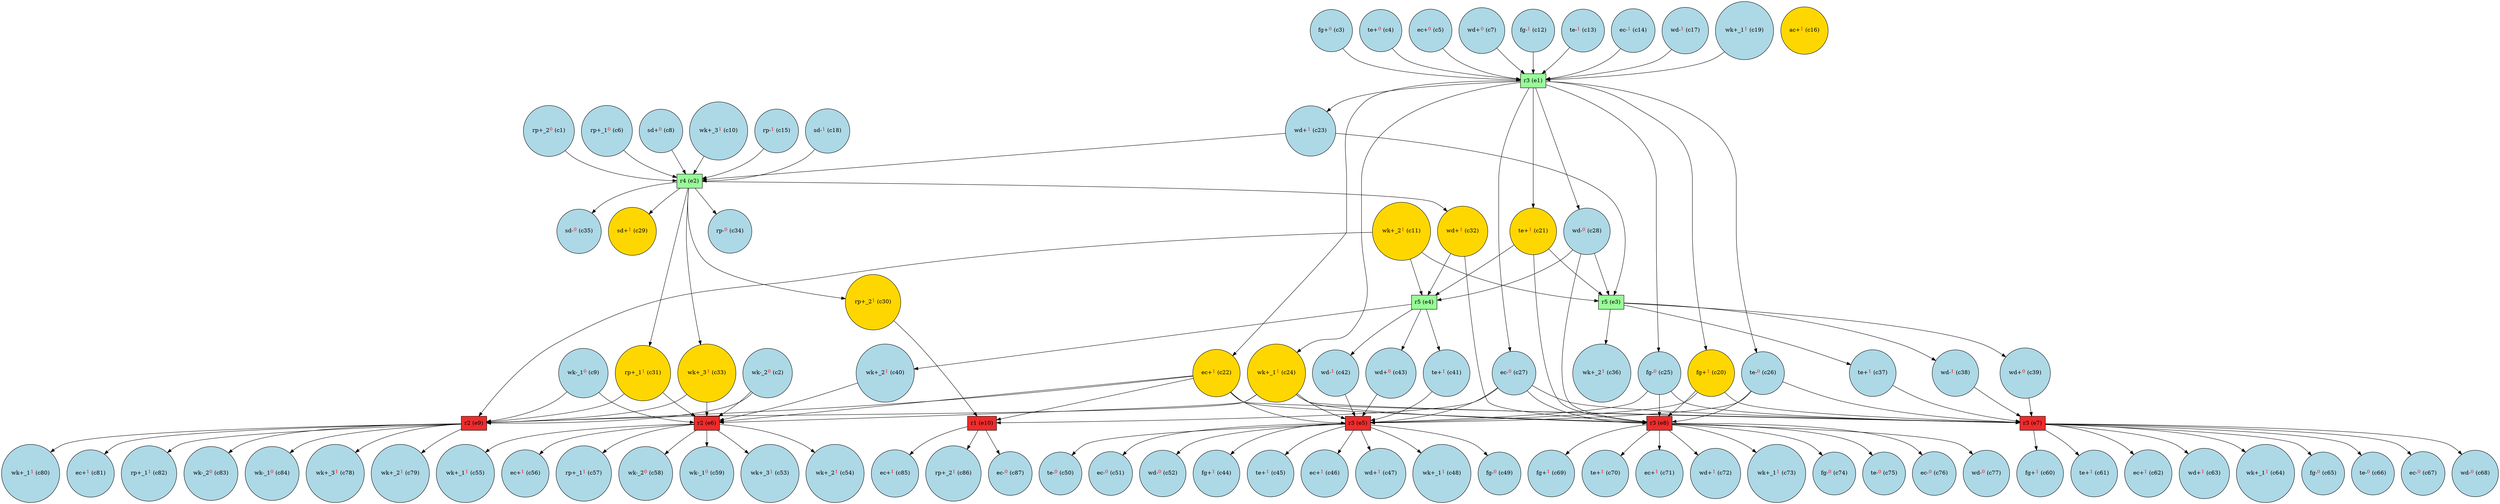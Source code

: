 digraph test {
  c1 -> e2;
  c2 -> e6;
  c2 -> e9;
  c3 -> e1;
  c4 -> e1;
  c5 -> e1;
  c6 -> e2;
  c7 -> e1;
  c8 -> e2;
  c9 -> e6;
  c9 -> e9;
  c10 -> e2;
  c11 -> e4;
  c11 -> e9;
  c11 -> e3;
  c12 -> e1;
  c13 -> e1;
  c14 -> e1;
  c15 -> e2;
  c17 -> e1;
  c18 -> e2;
  c19 -> e1;
  e1 -> c20;
  c20 -> e5;
  c20 -> e7;
  c20 -> e8;
  e1 -> c21;
  c21 -> e4;
  c21 -> e8;
  c21 -> e3;
  e1 -> c22;
  c22 -> e5;
  c22 -> e6;
  c22 -> e7;
  c22 -> e8;
  c22 -> e9;
  c22 -> e10;
  e1 -> c23;
  c23 -> e3;
  c23 -> e2;
  e1 -> c24;
  c24 -> e5;
  c24 -> e6;
  c24 -> e7;
  c24 -> e8;
  c24 -> e9;
  e1 -> c25;
  c25 -> e5;
  c25 -> e7;
  c25 -> e8;
  e1 -> c26;
  c26 -> e5;
  c26 -> e7;
  c26 -> e8;
  e1 -> c27;
  c27 -> e5;
  c27 -> e7;
  c27 -> e8;
  c27 -> e10;
  e1 -> c28;
  c28 -> e4;
  c28 -> e8;
  c28 -> e3;
  e2 -> c29;
  e2 -> c30;
  c30 -> e10;
  e2 -> c31;
  c31 -> e6;
  c31 -> e9;
  e2 -> c32;
  c32 -> e4;
  c32 -> e8;
  e2 -> c33;
  c33 -> e6;
  c33 -> e9;
  e2 -> c34;
  e2 -> c35;
  e3 -> c36;
  e3 -> c37;
  c37 -> e7;
  e3 -> c38;
  c38 -> e7;
  e3 -> c39;
  c39 -> e7;
  e4 -> c40;
  c40 -> e6;
  e4 -> c41;
  c41 -> e5;
  e4 -> c42;
  c42 -> e5;
  e4 -> c43;
  c43 -> e5;
  e5 -> c44;
  e5 -> c45;
  e5 -> c46;
  e5 -> c47;
  e5 -> c48;
  e5 -> c49;
  e5 -> c50;
  e5 -> c51;
  e5 -> c52;
  e6 -> c53;
  e6 -> c54;
  e6 -> c55;
  e6 -> c56;
  e6 -> c57;
  e6 -> c58;
  e6 -> c59;
  e7 -> c60;
  e7 -> c61;
  e7 -> c62;
  e7 -> c63;
  e7 -> c64;
  e7 -> c65;
  e7 -> c66;
  e7 -> c67;
  e7 -> c68;
  e8 -> c69;
  e8 -> c70;
  e8 -> c71;
  e8 -> c72;
  e8 -> c73;
  e8 -> c74;
  e8 -> c75;
  e8 -> c76;
  e8 -> c77;
  e9 -> c78;
  e9 -> c79;
  e9 -> c80;
  e9 -> c81;
  e9 -> c82;
  e9 -> c83;
  e9 -> c84;
  e10 -> c85;
  e10 -> c86;
  e10 -> c87;
  c1 [fillcolor=lightblue label= <rp+_2<FONT COLOR="red"><SUP>0</SUP></FONT>&nbsp;(c1)> shape=circle style=filled];
  c2 [fillcolor=lightblue label= <wk-_2<FONT COLOR="red"><SUP>0</SUP></FONT>&nbsp;(c2)> shape=circle style=filled];
  c3 [fillcolor=lightblue label= <fg+<FONT COLOR="red"><SUP>0</SUP></FONT>&nbsp;(c3)> shape=circle style=filled];
  c4 [fillcolor=lightblue label= <te+<FONT COLOR="red"><SUP>0</SUP></FONT>&nbsp;(c4)> shape=circle style=filled];
  c5 [fillcolor=lightblue label= <ec+<FONT COLOR="red"><SUP>0</SUP></FONT>&nbsp;(c5)> shape=circle style=filled];
  c6 [fillcolor=lightblue label= <rp+_1<FONT COLOR="red"><SUP>0</SUP></FONT>&nbsp;(c6)> shape=circle style=filled];
  c7 [fillcolor=lightblue label= <wd+<FONT COLOR="red"><SUP>0</SUP></FONT>&nbsp;(c7)> shape=circle style=filled];
  c8 [fillcolor=lightblue label= <sd+<FONT COLOR="red"><SUP>0</SUP></FONT>&nbsp;(c8)> shape=circle style=filled];
  c9 [fillcolor=lightblue label= <wk-_1<FONT COLOR="red"><SUP>0</SUP></FONT>&nbsp;(c9)> shape=circle style=filled];
  c10 [fillcolor=lightblue label= <wk+_3<FONT COLOR="red"><SUP>1</SUP></FONT>&nbsp;(c10)> shape=circle style=filled];
  c11 [fillcolor=gold label= <wk+_2<FONT COLOR="red"><SUP>1</SUP></FONT>&nbsp;(c11)> shape=circle style=filled];
  c12 [fillcolor=lightblue label= <fg-<FONT COLOR="red"><SUP>1</SUP></FONT>&nbsp;(c12)> shape=circle style=filled];
  c13 [fillcolor=lightblue label= <te-<FONT COLOR="red"><SUP>1</SUP></FONT>&nbsp;(c13)> shape=circle style=filled];
  c14 [fillcolor=lightblue label= <ec-<FONT COLOR="red"><SUP>1</SUP></FONT>&nbsp;(c14)> shape=circle style=filled];
  c15 [fillcolor=lightblue label= <rp-<FONT COLOR="red"><SUP>1</SUP></FONT>&nbsp;(c15)> shape=circle style=filled];
  c16 [fillcolor=gold label= <ac+<FONT COLOR="red"><SUP>1</SUP></FONT>&nbsp;(c16)> shape=circle style=filled];
  c17 [fillcolor=lightblue label= <wd-<FONT COLOR="red"><SUP>1</SUP></FONT>&nbsp;(c17)> shape=circle style=filled];
  c18 [fillcolor=lightblue label= <sd-<FONT COLOR="red"><SUP>1</SUP></FONT>&nbsp;(c18)> shape=circle style=filled];
  c19 [fillcolor=lightblue label= <wk+_1<FONT COLOR="red"><SUP>1</SUP></FONT>&nbsp;(c19)> shape=circle style=filled];
  c20 [fillcolor=gold label= <fg+<FONT COLOR="red"><SUP>1</SUP></FONT>&nbsp;(c20)> shape=circle style=filled];
  c21 [fillcolor=gold label= <te+<FONT COLOR="red"><SUP>1</SUP></FONT>&nbsp;(c21)> shape=circle style=filled];
  c22 [fillcolor=gold label= <ec+<FONT COLOR="red"><SUP>1</SUP></FONT>&nbsp;(c22)> shape=circle style=filled];
  c23 [fillcolor=lightblue label= <wd+<FONT COLOR="red"><SUP>1</SUP></FONT>&nbsp;(c23)> shape=circle style=filled];
  c24 [fillcolor=gold label= <wk+_1<FONT COLOR="red"><SUP>1</SUP></FONT>&nbsp;(c24)> shape=circle style=filled];
  c25 [fillcolor=lightblue label= <fg-<FONT COLOR="red"><SUP>0</SUP></FONT>&nbsp;(c25)> shape=circle style=filled];
  c26 [fillcolor=lightblue label= <te-<FONT COLOR="red"><SUP>0</SUP></FONT>&nbsp;(c26)> shape=circle style=filled];
  c27 [fillcolor=lightblue label= <ec-<FONT COLOR="red"><SUP>0</SUP></FONT>&nbsp;(c27)> shape=circle style=filled];
  c28 [fillcolor=lightblue label= <wd-<FONT COLOR="red"><SUP>0</SUP></FONT>&nbsp;(c28)> shape=circle style=filled];
  c29 [fillcolor=gold label= <sd+<FONT COLOR="red"><SUP>1</SUP></FONT>&nbsp;(c29)> shape=circle style=filled];
  c30 [fillcolor=gold label= <rp+_2<FONT COLOR="red"><SUP>1</SUP></FONT>&nbsp;(c30)> shape=circle style=filled];
  c31 [fillcolor=gold label= <rp+_1<FONT COLOR="red"><SUP>1</SUP></FONT>&nbsp;(c31)> shape=circle style=filled];
  c32 [fillcolor=gold label= <wd+<FONT COLOR="red"><SUP>1</SUP></FONT>&nbsp;(c32)> shape=circle style=filled];
  c33 [fillcolor=gold label= <wk+_3<FONT COLOR="red"><SUP>1</SUP></FONT>&nbsp;(c33)> shape=circle style=filled];
  c34 [fillcolor=lightblue label= <rp-<FONT COLOR="red"><SUP>0</SUP></FONT>&nbsp;(c34)> shape=circle style=filled];
  c35 [fillcolor=lightblue label= <sd-<FONT COLOR="red"><SUP>0</SUP></FONT>&nbsp;(c35)> shape=circle style=filled];
  c36 [fillcolor=lightblue label= <wk+_2<FONT COLOR="red"><SUP>1</SUP></FONT>&nbsp;(c36)> shape=circle style=filled];
  c37 [fillcolor=lightblue label= <te+<FONT COLOR="red"><SUP>1</SUP></FONT>&nbsp;(c37)> shape=circle style=filled];
  c38 [fillcolor=lightblue label= <wd-<FONT COLOR="red"><SUP>1</SUP></FONT>&nbsp;(c38)> shape=circle style=filled];
  c39 [fillcolor=lightblue label= <wd+<FONT COLOR="red"><SUP>0</SUP></FONT>&nbsp;(c39)> shape=circle style=filled];
  c40 [fillcolor=lightblue label= <wk+_2<FONT COLOR="red"><SUP>1</SUP></FONT>&nbsp;(c40)> shape=circle style=filled];
  c41 [fillcolor=lightblue label= <te+<FONT COLOR="red"><SUP>1</SUP></FONT>&nbsp;(c41)> shape=circle style=filled];
  c42 [fillcolor=lightblue label= <wd-<FONT COLOR="red"><SUP>1</SUP></FONT>&nbsp;(c42)> shape=circle style=filled];
  c43 [fillcolor=lightblue label= <wd+<FONT COLOR="red"><SUP>0</SUP></FONT>&nbsp;(c43)> shape=circle style=filled];
  c44 [fillcolor=lightblue label= <fg+<FONT COLOR="red"><SUP>1</SUP></FONT>&nbsp;(c44)> shape=circle style=filled];
  c45 [fillcolor=lightblue label= <te+<FONT COLOR="red"><SUP>1</SUP></FONT>&nbsp;(c45)> shape=circle style=filled];
  c46 [fillcolor=lightblue label= <ec+<FONT COLOR="red"><SUP>1</SUP></FONT>&nbsp;(c46)> shape=circle style=filled];
  c47 [fillcolor=lightblue label= <wd+<FONT COLOR="red"><SUP>1</SUP></FONT>&nbsp;(c47)> shape=circle style=filled];
  c48 [fillcolor=lightblue label= <wk+_1<FONT COLOR="red"><SUP>1</SUP></FONT>&nbsp;(c48)> shape=circle style=filled];
  c49 [fillcolor=lightblue label= <fg-<FONT COLOR="red"><SUP>0</SUP></FONT>&nbsp;(c49)> shape=circle style=filled];
  c50 [fillcolor=lightblue label= <te-<FONT COLOR="red"><SUP>0</SUP></FONT>&nbsp;(c50)> shape=circle style=filled];
  c51 [fillcolor=lightblue label= <ec-<FONT COLOR="red"><SUP>0</SUP></FONT>&nbsp;(c51)> shape=circle style=filled];
  c52 [fillcolor=lightblue label= <wd-<FONT COLOR="red"><SUP>0</SUP></FONT>&nbsp;(c52)> shape=circle style=filled];
  c53 [fillcolor=lightblue label= <wk+_3<FONT COLOR="red"><SUP>1</SUP></FONT>&nbsp;(c53)> shape=circle style=filled];
  c54 [fillcolor=lightblue label= <wk+_2<FONT COLOR="red"><SUP>1</SUP></FONT>&nbsp;(c54)> shape=circle style=filled];
  c55 [fillcolor=lightblue label= <wk+_1<FONT COLOR="red"><SUP>1</SUP></FONT>&nbsp;(c55)> shape=circle style=filled];
  c56 [fillcolor=lightblue label= <ec+<FONT COLOR="red"><SUP>1</SUP></FONT>&nbsp;(c56)> shape=circle style=filled];
  c57 [fillcolor=lightblue label= <rp+_1<FONT COLOR="red"><SUP>1</SUP></FONT>&nbsp;(c57)> shape=circle style=filled];
  c58 [fillcolor=lightblue label= <wk-_2<FONT COLOR="red"><SUP>0</SUP></FONT>&nbsp;(c58)> shape=circle style=filled];
  c59 [fillcolor=lightblue label= <wk-_1<FONT COLOR="red"><SUP>0</SUP></FONT>&nbsp;(c59)> shape=circle style=filled];
  c60 [fillcolor=lightblue label= <fg+<FONT COLOR="red"><SUP>1</SUP></FONT>&nbsp;(c60)> shape=circle style=filled];
  c61 [fillcolor=lightblue label= <te+<FONT COLOR="red"><SUP>1</SUP></FONT>&nbsp;(c61)> shape=circle style=filled];
  c62 [fillcolor=lightblue label= <ec+<FONT COLOR="red"><SUP>1</SUP></FONT>&nbsp;(c62)> shape=circle style=filled];
  c63 [fillcolor=lightblue label= <wd+<FONT COLOR="red"><SUP>1</SUP></FONT>&nbsp;(c63)> shape=circle style=filled];
  c64 [fillcolor=lightblue label= <wk+_1<FONT COLOR="red"><SUP>1</SUP></FONT>&nbsp;(c64)> shape=circle style=filled];
  c65 [fillcolor=lightblue label= <fg-<FONT COLOR="red"><SUP>0</SUP></FONT>&nbsp;(c65)> shape=circle style=filled];
  c66 [fillcolor=lightblue label= <te-<FONT COLOR="red"><SUP>0</SUP></FONT>&nbsp;(c66)> shape=circle style=filled];
  c67 [fillcolor=lightblue label= <ec-<FONT COLOR="red"><SUP>0</SUP></FONT>&nbsp;(c67)> shape=circle style=filled];
  c68 [fillcolor=lightblue label= <wd-<FONT COLOR="red"><SUP>0</SUP></FONT>&nbsp;(c68)> shape=circle style=filled];
  c69 [fillcolor=lightblue label= <fg+<FONT COLOR="red"><SUP>1</SUP></FONT>&nbsp;(c69)> shape=circle style=filled];
  c70 [fillcolor=lightblue label= <te+<FONT COLOR="red"><SUP>1</SUP></FONT>&nbsp;(c70)> shape=circle style=filled];
  c71 [fillcolor=lightblue label= <ec+<FONT COLOR="red"><SUP>1</SUP></FONT>&nbsp;(c71)> shape=circle style=filled];
  c72 [fillcolor=lightblue label= <wd+<FONT COLOR="red"><SUP>1</SUP></FONT>&nbsp;(c72)> shape=circle style=filled];
  c73 [fillcolor=lightblue label= <wk+_1<FONT COLOR="red"><SUP>1</SUP></FONT>&nbsp;(c73)> shape=circle style=filled];
  c74 [fillcolor=lightblue label= <fg-<FONT COLOR="red"><SUP>0</SUP></FONT>&nbsp;(c74)> shape=circle style=filled];
  c75 [fillcolor=lightblue label= <te-<FONT COLOR="red"><SUP>0</SUP></FONT>&nbsp;(c75)> shape=circle style=filled];
  c76 [fillcolor=lightblue label= <ec-<FONT COLOR="red"><SUP>0</SUP></FONT>&nbsp;(c76)> shape=circle style=filled];
  c77 [fillcolor=lightblue label= <wd-<FONT COLOR="red"><SUP>0</SUP></FONT>&nbsp;(c77)> shape=circle style=filled];
  c78 [fillcolor=lightblue label= <wk+_3<FONT COLOR="red"><SUP>1</SUP></FONT>&nbsp;(c78)> shape=circle style=filled];
  c79 [fillcolor=lightblue label= <wk+_2<FONT COLOR="red"><SUP>1</SUP></FONT>&nbsp;(c79)> shape=circle style=filled];
  c80 [fillcolor=lightblue label= <wk+_1<FONT COLOR="red"><SUP>1</SUP></FONT>&nbsp;(c80)> shape=circle style=filled];
  c81 [fillcolor=lightblue label= <ec+<FONT COLOR="red"><SUP>1</SUP></FONT>&nbsp;(c81)> shape=circle style=filled];
  c82 [fillcolor=lightblue label= <rp+_1<FONT COLOR="red"><SUP>1</SUP></FONT>&nbsp;(c82)> shape=circle style=filled];
  c83 [fillcolor=lightblue label= <wk-_2<FONT COLOR="red"><SUP>0</SUP></FONT>&nbsp;(c83)> shape=circle style=filled];
  c84 [fillcolor=lightblue label= <wk-_1<FONT COLOR="red"><SUP>0</SUP></FONT>&nbsp;(c84)> shape=circle style=filled];
  c85 [fillcolor=lightblue label= <ec+<FONT COLOR="red"><SUP>1</SUP></FONT>&nbsp;(c85)> shape=circle style=filled];
  c86 [fillcolor=lightblue label= <rp+_2<FONT COLOR="red"><SUP>1</SUP></FONT>&nbsp;(c86)> shape=circle style=filled];
  c87 [fillcolor=lightblue label= <ec-<FONT COLOR="red"><SUP>0</SUP></FONT>&nbsp;(c87)> shape=circle style=filled];
  e1 [fillcolor=palegreen label="r3 (e1)" shape=box style=filled];
  e2 [fillcolor=palegreen label="r4 (e2)" shape=box style=filled];
  e3 [fillcolor=palegreen label="r5 (e3)" shape=box style=filled];
  e4 [fillcolor=palegreen label="r5 (e4)" shape=box style=filled];
  e5 [fillcolor=firebrick2 label="r3 (e5)" shape=box style=filled];
  e6 [fillcolor=firebrick2 label="r2 (e6)" shape=box style=filled];
  e7 [fillcolor=firebrick2 label="r3 (e7)" shape=box style=filled];
  e8 [fillcolor=firebrick2 label="r3 (e8)" shape=box style=filled];
  e9 [fillcolor=firebrick2 label="r2 (e9)" shape=box style=filled];
  e10 [fillcolor=firebrick2 label="r1 (e10)" shape=box style=filled];
}
